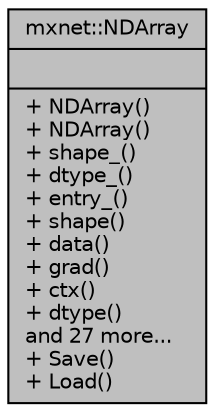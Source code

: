 digraph "mxnet::NDArray"
{
  edge [fontname="Helvetica",fontsize="10",labelfontname="Helvetica",labelfontsize="10"];
  node [fontname="Helvetica",fontsize="10",shape=record];
  Node1 [label="{mxnet::NDArray\n||+ NDArray()\l+ NDArray()\l+ shape_()\l+ dtype_()\l+ entry_()\l+ shape()\l+ data()\l+ grad()\l+ ctx()\l+ dtype()\land 27 more...\l+ Save()\l+ Load()\l}",height=0.2,width=0.4,color="black", fillcolor="grey75", style="filled" fontcolor="black"];
}
